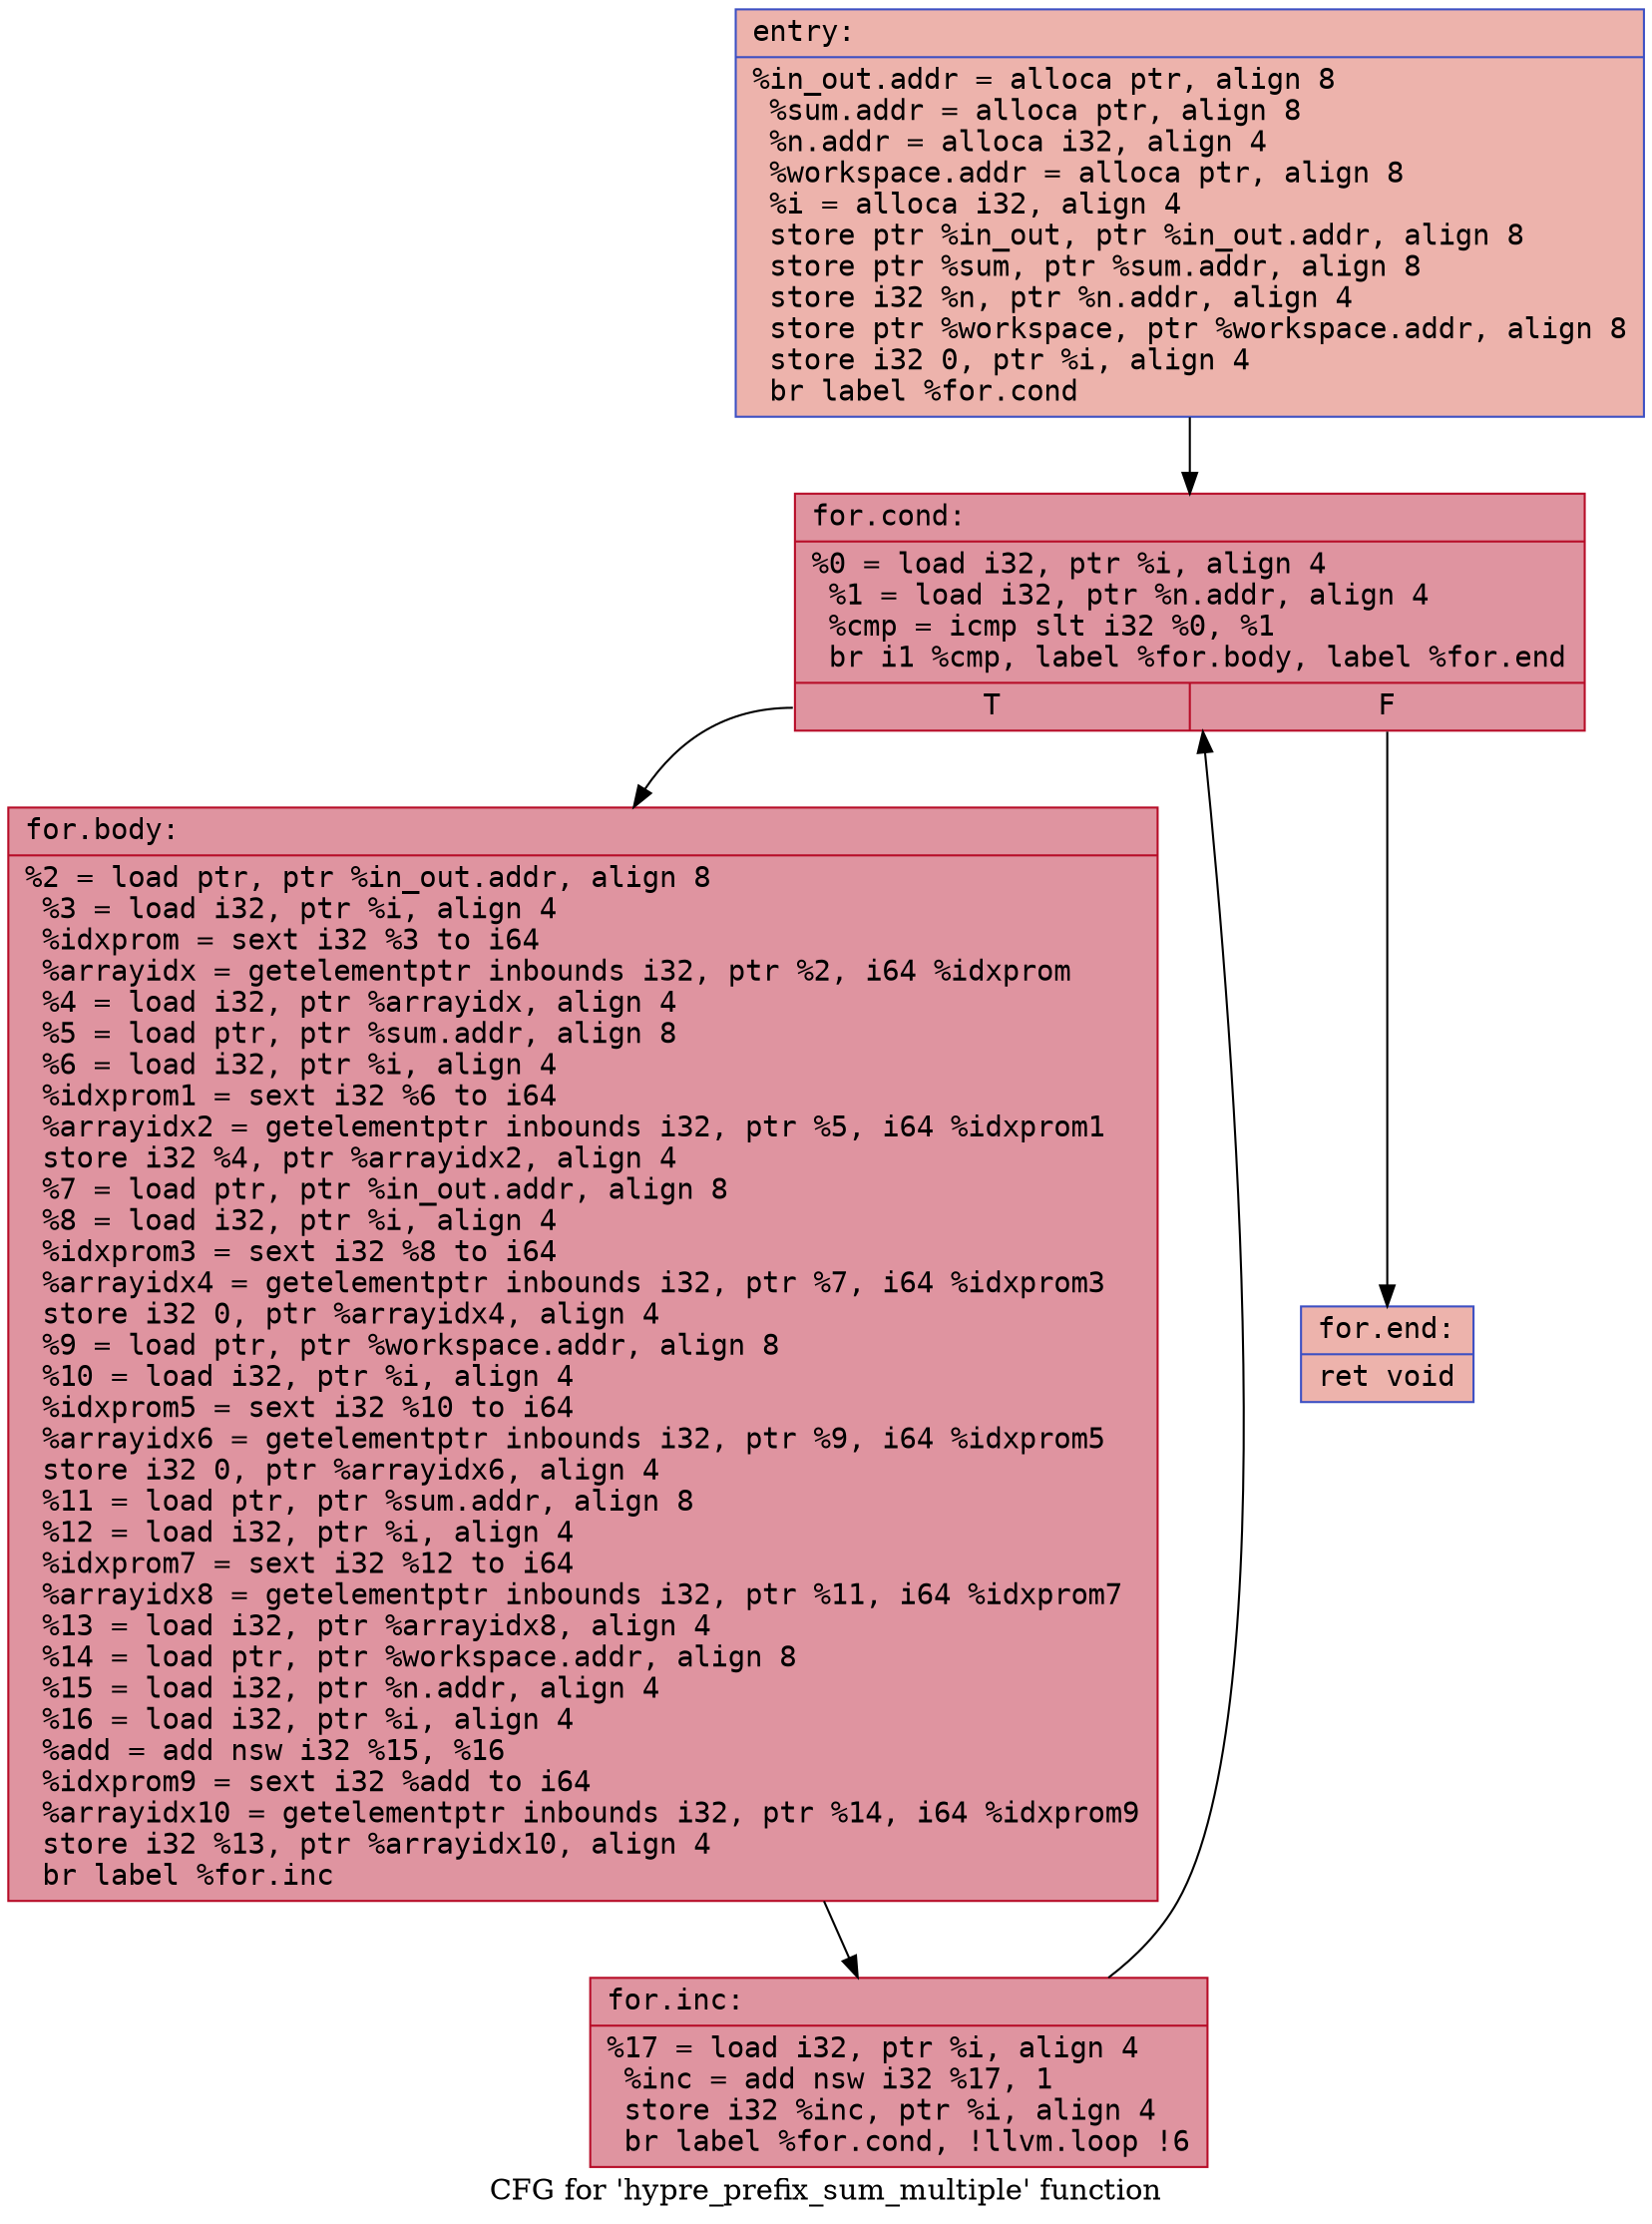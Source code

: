 digraph "CFG for 'hypre_prefix_sum_multiple' function" {
	label="CFG for 'hypre_prefix_sum_multiple' function";

	Node0x560238a4e360 [shape=record,color="#3d50c3ff", style=filled, fillcolor="#d6524470" fontname="Courier",label="{entry:\l|  %in_out.addr = alloca ptr, align 8\l  %sum.addr = alloca ptr, align 8\l  %n.addr = alloca i32, align 4\l  %workspace.addr = alloca ptr, align 8\l  %i = alloca i32, align 4\l  store ptr %in_out, ptr %in_out.addr, align 8\l  store ptr %sum, ptr %sum.addr, align 8\l  store i32 %n, ptr %n.addr, align 4\l  store ptr %workspace, ptr %workspace.addr, align 8\l  store i32 0, ptr %i, align 4\l  br label %for.cond\l}"];
	Node0x560238a4e360 -> Node0x560238a4e9c0[tooltip="entry -> for.cond\nProbability 100.00%" ];
	Node0x560238a4e9c0 [shape=record,color="#b70d28ff", style=filled, fillcolor="#b70d2870" fontname="Courier",label="{for.cond:\l|  %0 = load i32, ptr %i, align 4\l  %1 = load i32, ptr %n.addr, align 4\l  %cmp = icmp slt i32 %0, %1\l  br i1 %cmp, label %for.body, label %for.end\l|{<s0>T|<s1>F}}"];
	Node0x560238a4e9c0:s0 -> Node0x560238a4ec60[tooltip="for.cond -> for.body\nProbability 96.88%" ];
	Node0x560238a4e9c0:s1 -> Node0x560238a4ee80[tooltip="for.cond -> for.end\nProbability 3.12%" ];
	Node0x560238a4ec60 [shape=record,color="#b70d28ff", style=filled, fillcolor="#b70d2870" fontname="Courier",label="{for.body:\l|  %2 = load ptr, ptr %in_out.addr, align 8\l  %3 = load i32, ptr %i, align 4\l  %idxprom = sext i32 %3 to i64\l  %arrayidx = getelementptr inbounds i32, ptr %2, i64 %idxprom\l  %4 = load i32, ptr %arrayidx, align 4\l  %5 = load ptr, ptr %sum.addr, align 8\l  %6 = load i32, ptr %i, align 4\l  %idxprom1 = sext i32 %6 to i64\l  %arrayidx2 = getelementptr inbounds i32, ptr %5, i64 %idxprom1\l  store i32 %4, ptr %arrayidx2, align 4\l  %7 = load ptr, ptr %in_out.addr, align 8\l  %8 = load i32, ptr %i, align 4\l  %idxprom3 = sext i32 %8 to i64\l  %arrayidx4 = getelementptr inbounds i32, ptr %7, i64 %idxprom3\l  store i32 0, ptr %arrayidx4, align 4\l  %9 = load ptr, ptr %workspace.addr, align 8\l  %10 = load i32, ptr %i, align 4\l  %idxprom5 = sext i32 %10 to i64\l  %arrayidx6 = getelementptr inbounds i32, ptr %9, i64 %idxprom5\l  store i32 0, ptr %arrayidx6, align 4\l  %11 = load ptr, ptr %sum.addr, align 8\l  %12 = load i32, ptr %i, align 4\l  %idxprom7 = sext i32 %12 to i64\l  %arrayidx8 = getelementptr inbounds i32, ptr %11, i64 %idxprom7\l  %13 = load i32, ptr %arrayidx8, align 4\l  %14 = load ptr, ptr %workspace.addr, align 8\l  %15 = load i32, ptr %n.addr, align 4\l  %16 = load i32, ptr %i, align 4\l  %add = add nsw i32 %15, %16\l  %idxprom9 = sext i32 %add to i64\l  %arrayidx10 = getelementptr inbounds i32, ptr %14, i64 %idxprom9\l  store i32 %13, ptr %arrayidx10, align 4\l  br label %for.inc\l}"];
	Node0x560238a4ec60 -> Node0x560238a50600[tooltip="for.body -> for.inc\nProbability 100.00%" ];
	Node0x560238a50600 [shape=record,color="#b70d28ff", style=filled, fillcolor="#b70d2870" fontname="Courier",label="{for.inc:\l|  %17 = load i32, ptr %i, align 4\l  %inc = add nsw i32 %17, 1\l  store i32 %inc, ptr %i, align 4\l  br label %for.cond, !llvm.loop !6\l}"];
	Node0x560238a50600 -> Node0x560238a4e9c0[tooltip="for.inc -> for.cond\nProbability 100.00%" ];
	Node0x560238a4ee80 [shape=record,color="#3d50c3ff", style=filled, fillcolor="#d6524470" fontname="Courier",label="{for.end:\l|  ret void\l}"];
}
